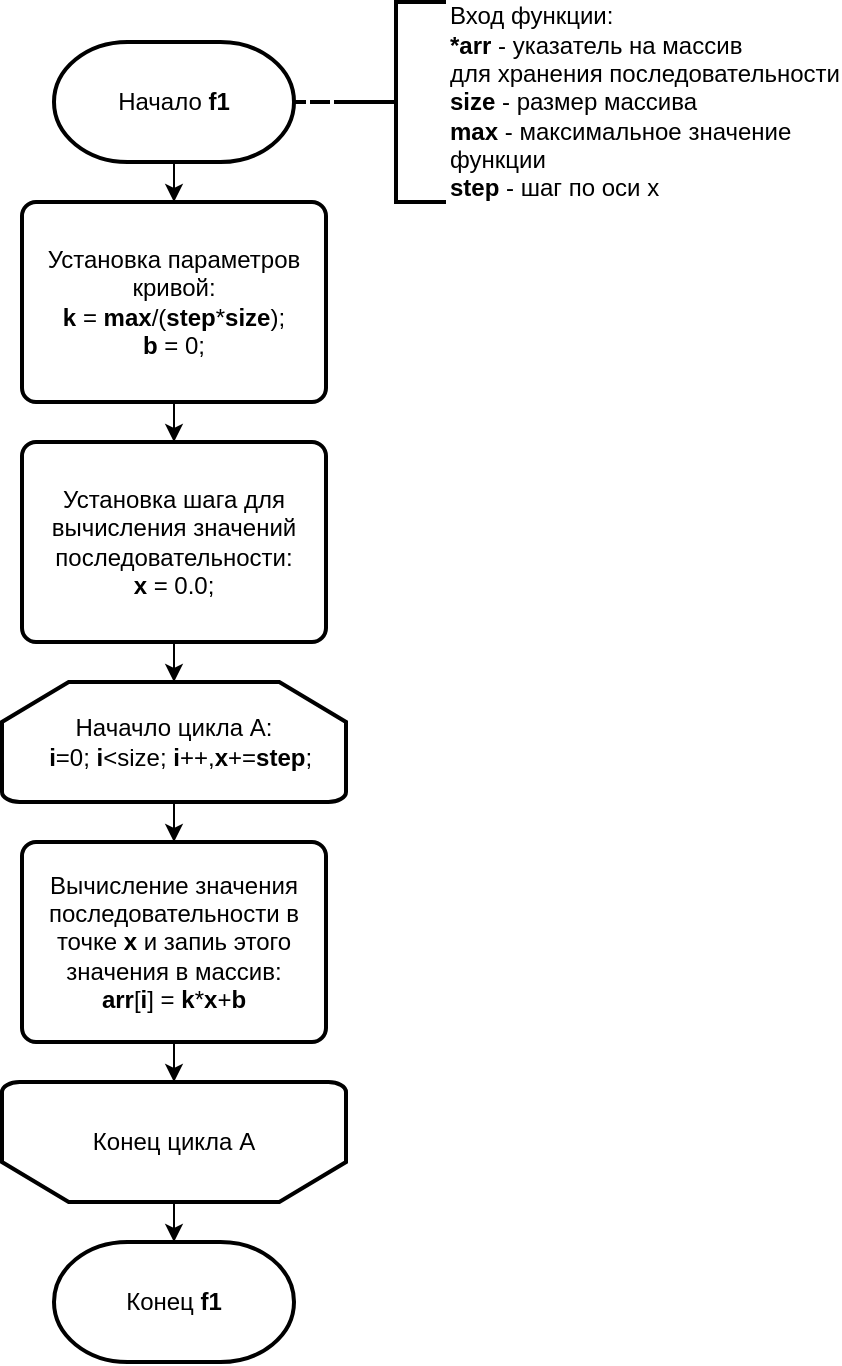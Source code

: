 <mxfile version="16.5.1" type="device"><diagram id="XVEF0ekdhzEXoqHk_a_G" name="Страница 1"><mxGraphModel dx="1117" dy="1224" grid="1" gridSize="10" guides="1" tooltips="1" connect="1" arrows="1" fold="1" page="1" pageScale="1" pageWidth="827" pageHeight="1169" math="0" shadow="0"><root><mxCell id="0"/><mxCell id="1" parent="0"/><mxCell id="8fdN8BQwcFbUiOSm6aV0-9" style="edgeStyle=orthogonalEdgeStyle;rounded=0;orthogonalLoop=1;jettySize=auto;html=1;exitX=0.5;exitY=1;exitDx=0;exitDy=0;exitPerimeter=0;entryX=0.5;entryY=0;entryDx=0;entryDy=0;endArrow=classic;endFill=1;strokeWidth=1;" edge="1" parent="1" source="8fdN8BQwcFbUiOSm6aV0-2" target="8fdN8BQwcFbUiOSm6aV0-5"><mxGeometry relative="1" as="geometry"/></mxCell><mxCell id="8fdN8BQwcFbUiOSm6aV0-2" value="Начало &lt;b&gt;f1&lt;br&gt;&lt;/b&gt;" style="strokeWidth=2;html=1;shape=mxgraph.flowchart.terminator;whiteSpace=wrap;" vertex="1" parent="1"><mxGeometry x="354" y="80" width="120" height="60" as="geometry"/></mxCell><mxCell id="8fdN8BQwcFbUiOSm6aV0-3" value="Конец&amp;nbsp;&lt;b&gt;f1&lt;br&gt;&lt;/b&gt;" style="strokeWidth=2;html=1;shape=mxgraph.flowchart.terminator;whiteSpace=wrap;" vertex="1" parent="1"><mxGeometry x="354" y="680" width="120" height="60" as="geometry"/></mxCell><mxCell id="8fdN8BQwcFbUiOSm6aV0-11" style="edgeStyle=orthogonalEdgeStyle;rounded=0;orthogonalLoop=1;jettySize=auto;html=1;exitX=0.5;exitY=1;exitDx=0;exitDy=0;entryX=0.5;entryY=0;entryDx=0;entryDy=0;endArrow=classic;endFill=1;strokeWidth=1;" edge="1" parent="1" source="8fdN8BQwcFbUiOSm6aV0-5" target="8fdN8BQwcFbUiOSm6aV0-10"><mxGeometry relative="1" as="geometry"/></mxCell><mxCell id="8fdN8BQwcFbUiOSm6aV0-5" value="Установка параметров кривой:&lt;br&gt;&lt;b&gt;k&lt;/b&gt; = &lt;b&gt;max&lt;/b&gt;/(&lt;b&gt;step&lt;/b&gt;*&lt;b&gt;size&lt;/b&gt;);&lt;br&gt;&lt;b&gt;b&amp;nbsp;&lt;/b&gt;= 0;" style="rounded=1;whiteSpace=wrap;html=1;absoluteArcSize=1;arcSize=14;strokeWidth=2;" vertex="1" parent="1"><mxGeometry x="338" y="160" width="152" height="100" as="geometry"/></mxCell><mxCell id="8fdN8BQwcFbUiOSm6aV0-8" value="" style="edgeStyle=orthogonalEdgeStyle;rounded=0;orthogonalLoop=1;jettySize=auto;html=1;dashed=1;endArrow=none;endFill=0;strokeWidth=2;" edge="1" parent="1" source="8fdN8BQwcFbUiOSm6aV0-6" target="8fdN8BQwcFbUiOSm6aV0-2"><mxGeometry relative="1" as="geometry"/></mxCell><mxCell id="8fdN8BQwcFbUiOSm6aV0-6" value="Вход функции:&lt;br&gt;&lt;b&gt;*arr &lt;/b&gt;-&amp;nbsp;указатель на массив &lt;br&gt;для хранения последовательности&lt;br&gt;&lt;b&gt;size &lt;/b&gt;- размер массива&lt;br&gt;&lt;b&gt;max &lt;/b&gt;- максимальное значение&lt;br&gt;функции&lt;br&gt;&lt;b&gt;step &lt;/b&gt;- шаг по оси x" style="strokeWidth=2;html=1;shape=mxgraph.flowchart.annotation_2;align=left;labelPosition=right;pointerEvents=1;" vertex="1" parent="1"><mxGeometry x="500" y="60" width="50" height="100" as="geometry"/></mxCell><mxCell id="8fdN8BQwcFbUiOSm6aV0-15" value="" style="edgeStyle=orthogonalEdgeStyle;rounded=0;orthogonalLoop=1;jettySize=auto;html=1;endArrow=classic;endFill=1;strokeWidth=1;" edge="1" parent="1" source="8fdN8BQwcFbUiOSm6aV0-10" target="8fdN8BQwcFbUiOSm6aV0-12"><mxGeometry relative="1" as="geometry"/></mxCell><mxCell id="8fdN8BQwcFbUiOSm6aV0-10" value="Установка шага для вычисления значений последовательности:&lt;br&gt;&lt;b&gt;x &lt;/b&gt;= 0.0;" style="rounded=1;whiteSpace=wrap;html=1;absoluteArcSize=1;arcSize=14;strokeWidth=2;" vertex="1" parent="1"><mxGeometry x="338" y="280" width="152" height="100" as="geometry"/></mxCell><mxCell id="8fdN8BQwcFbUiOSm6aV0-14" value="" style="edgeStyle=orthogonalEdgeStyle;rounded=0;orthogonalLoop=1;jettySize=auto;html=1;endArrow=classic;endFill=1;strokeWidth=1;" edge="1" parent="1" source="8fdN8BQwcFbUiOSm6aV0-12" target="8fdN8BQwcFbUiOSm6aV0-13"><mxGeometry relative="1" as="geometry"/></mxCell><mxCell id="8fdN8BQwcFbUiOSm6aV0-12" value="Начачло цикла А:&lt;br&gt;&amp;nbsp;&amp;nbsp;&lt;b&gt;i&lt;/b&gt;=0; &lt;b&gt;i&lt;/b&gt;&amp;lt;size;&amp;nbsp;&lt;b&gt;i&lt;/b&gt;++,&lt;b&gt;x&lt;/b&gt;+=&lt;b&gt;step&lt;/b&gt;;" style="strokeWidth=2;html=1;shape=mxgraph.flowchart.loop_limit;whiteSpace=wrap;" vertex="1" parent="1"><mxGeometry x="328" y="400" width="172" height="60" as="geometry"/></mxCell><mxCell id="8fdN8BQwcFbUiOSm6aV0-17" value="" style="edgeStyle=orthogonalEdgeStyle;rounded=0;orthogonalLoop=1;jettySize=auto;html=1;endArrow=classic;endFill=1;strokeWidth=1;" edge="1" parent="1" source="8fdN8BQwcFbUiOSm6aV0-13" target="8fdN8BQwcFbUiOSm6aV0-16"><mxGeometry relative="1" as="geometry"/></mxCell><mxCell id="8fdN8BQwcFbUiOSm6aV0-13" value="Вычисление значения последовательности в точке &lt;b&gt;x&lt;/b&gt; и запиь этого значения в массив:&lt;br&gt;&lt;b&gt;arr&lt;/b&gt;[&lt;b&gt;i&lt;/b&gt;] = &lt;b&gt;k&lt;/b&gt;*&lt;b&gt;x&lt;/b&gt;+&lt;b&gt;b&lt;/b&gt;" style="rounded=1;whiteSpace=wrap;html=1;absoluteArcSize=1;arcSize=14;strokeWidth=2;" vertex="1" parent="1"><mxGeometry x="338" y="480" width="152" height="100" as="geometry"/></mxCell><mxCell id="8fdN8BQwcFbUiOSm6aV0-18" value="" style="edgeStyle=orthogonalEdgeStyle;rounded=0;orthogonalLoop=1;jettySize=auto;html=1;endArrow=classic;endFill=1;strokeWidth=1;" edge="1" parent="1" source="8fdN8BQwcFbUiOSm6aV0-16" target="8fdN8BQwcFbUiOSm6aV0-3"><mxGeometry relative="1" as="geometry"/></mxCell><mxCell id="8fdN8BQwcFbUiOSm6aV0-16" value="Конец цикла А" style="strokeWidth=2;html=1;shape=mxgraph.flowchart.loop_limit;whiteSpace=wrap;direction=west;" vertex="1" parent="1"><mxGeometry x="328" y="600" width="172" height="60" as="geometry"/></mxCell></root></mxGraphModel></diagram></mxfile>